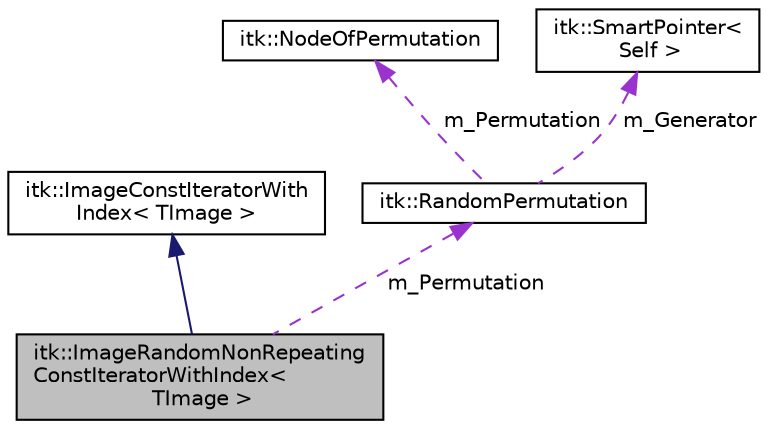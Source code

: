 digraph "itk::ImageRandomNonRepeatingConstIteratorWithIndex&lt; TImage &gt;"
{
 // LATEX_PDF_SIZE
  edge [fontname="Helvetica",fontsize="10",labelfontname="Helvetica",labelfontsize="10"];
  node [fontname="Helvetica",fontsize="10",shape=record];
  Node1 [label="itk::ImageRandomNonRepeating\lConstIteratorWithIndex\<\l TImage \>",height=0.2,width=0.4,color="black", fillcolor="grey75", style="filled", fontcolor="black",tooltip="A multi-dimensional image iterator that visits a random set of pixels within an image region...."];
  Node2 -> Node1 [dir="back",color="midnightblue",fontsize="10",style="solid",fontname="Helvetica"];
  Node2 [label="itk::ImageConstIteratorWith\lIndex\< TImage \>",height=0.2,width=0.4,color="black", fillcolor="white", style="filled",URL="$classitk_1_1ImageConstIteratorWithIndex.html",tooltip="A base class for multi-dimensional iterators templated over image type that are designed to efficient..."];
  Node3 -> Node1 [dir="back",color="darkorchid3",fontsize="10",style="dashed",label=" m_Permutation" ,fontname="Helvetica"];
  Node3 [label="itk::RandomPermutation",height=0.2,width=0.4,color="black", fillcolor="white", style="filled",URL="$classitk_1_1RandomPermutation.html",tooltip="Produce a random permutation of a collection."];
  Node4 -> Node3 [dir="back",color="darkorchid3",fontsize="10",style="dashed",label=" m_Permutation" ,fontname="Helvetica"];
  Node4 [label="itk::NodeOfPermutation",height=0.2,width=0.4,color="black", fillcolor="white", style="filled",URL="$classitk_1_1NodeOfPermutation.html",tooltip="A node to be used when computing permutations."];
  Node5 -> Node3 [dir="back",color="darkorchid3",fontsize="10",style="dashed",label=" m_Generator" ,fontname="Helvetica"];
  Node5 [label="itk::SmartPointer\<\l Self \>",height=0.2,width=0.4,color="black", fillcolor="white", style="filled",URL="$classitk_1_1SmartPointer.html",tooltip=" "];
}
